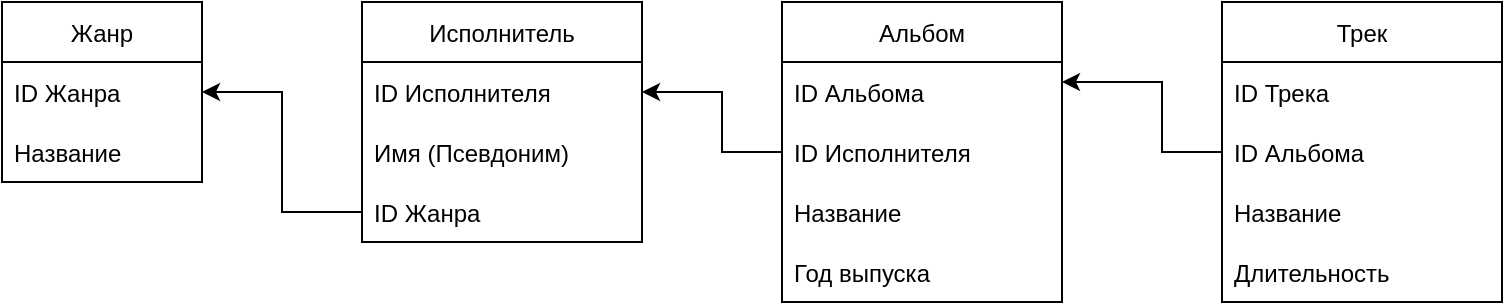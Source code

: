 <mxfile version="20.0.1" type="github">
  <diagram id="1PERM6R1pxf65QIKWMnp" name="Page-1">
    <mxGraphModel dx="854" dy="678" grid="1" gridSize="10" guides="1" tooltips="1" connect="1" arrows="1" fold="1" page="1" pageScale="1" pageWidth="827" pageHeight="1169" math="0" shadow="0">
      <root>
        <mxCell id="0" />
        <mxCell id="1" parent="0" />
        <mxCell id="GxQV9euL37HfIME3CPT0-1" value="Жанр" style="swimlane;fontStyle=0;childLayout=stackLayout;horizontal=1;startSize=30;horizontalStack=0;resizeParent=1;resizeParentMax=0;resizeLast=0;collapsible=1;marginBottom=0;" vertex="1" parent="1">
          <mxGeometry x="40" y="80" width="100" height="90" as="geometry" />
        </mxCell>
        <mxCell id="GxQV9euL37HfIME3CPT0-3" value="ID Жанра" style="text;strokeColor=none;fillColor=none;align=left;verticalAlign=middle;spacingLeft=4;spacingRight=4;overflow=hidden;points=[[0,0.5],[1,0.5]];portConstraint=eastwest;rotatable=0;" vertex="1" parent="GxQV9euL37HfIME3CPT0-1">
          <mxGeometry y="30" width="100" height="30" as="geometry" />
        </mxCell>
        <mxCell id="GxQV9euL37HfIME3CPT0-4" value="Название" style="text;strokeColor=none;fillColor=none;align=left;verticalAlign=middle;spacingLeft=4;spacingRight=4;overflow=hidden;points=[[0,0.5],[1,0.5]];portConstraint=eastwest;rotatable=0;" vertex="1" parent="GxQV9euL37HfIME3CPT0-1">
          <mxGeometry y="60" width="100" height="30" as="geometry" />
        </mxCell>
        <mxCell id="GxQV9euL37HfIME3CPT0-5" value="Исполнитель" style="swimlane;fontStyle=0;childLayout=stackLayout;horizontal=1;startSize=30;horizontalStack=0;resizeParent=1;resizeParentMax=0;resizeLast=0;collapsible=1;marginBottom=0;" vertex="1" parent="1">
          <mxGeometry x="220" y="80" width="140" height="120" as="geometry" />
        </mxCell>
        <mxCell id="GxQV9euL37HfIME3CPT0-6" value="ID Исполнителя" style="text;strokeColor=none;fillColor=none;align=left;verticalAlign=middle;spacingLeft=4;spacingRight=4;overflow=hidden;points=[[0,0.5],[1,0.5]];portConstraint=eastwest;rotatable=0;" vertex="1" parent="GxQV9euL37HfIME3CPT0-5">
          <mxGeometry y="30" width="140" height="30" as="geometry" />
        </mxCell>
        <mxCell id="GxQV9euL37HfIME3CPT0-11" value="Имя (Псевдоним)" style="text;strokeColor=none;fillColor=none;align=left;verticalAlign=middle;spacingLeft=4;spacingRight=4;overflow=hidden;points=[[0,0.5],[1,0.5]];portConstraint=eastwest;rotatable=0;" vertex="1" parent="GxQV9euL37HfIME3CPT0-5">
          <mxGeometry y="60" width="140" height="30" as="geometry" />
        </mxCell>
        <mxCell id="GxQV9euL37HfIME3CPT0-7" value="ID Жанра" style="text;strokeColor=none;fillColor=none;align=left;verticalAlign=middle;spacingLeft=4;spacingRight=4;overflow=hidden;points=[[0,0.5],[1,0.5]];portConstraint=eastwest;rotatable=0;" vertex="1" parent="GxQV9euL37HfIME3CPT0-5">
          <mxGeometry y="90" width="140" height="30" as="geometry" />
        </mxCell>
        <mxCell id="GxQV9euL37HfIME3CPT0-12" value="" style="endArrow=classic;html=1;rounded=0;exitX=0;exitY=0.5;exitDx=0;exitDy=0;entryX=1;entryY=0.5;entryDx=0;entryDy=0;" edge="1" parent="1" source="GxQV9euL37HfIME3CPT0-7" target="GxQV9euL37HfIME3CPT0-3">
          <mxGeometry width="50" height="50" relative="1" as="geometry">
            <mxPoint x="90" y="170" as="sourcePoint" />
            <mxPoint x="140" y="120" as="targetPoint" />
            <Array as="points">
              <mxPoint x="200" y="185" />
              <mxPoint x="180" y="185" />
              <mxPoint x="180" y="160" />
              <mxPoint x="180" y="125" />
              <mxPoint x="160" y="125" />
            </Array>
          </mxGeometry>
        </mxCell>
        <mxCell id="GxQV9euL37HfIME3CPT0-13" value="Альбом" style="swimlane;fontStyle=0;childLayout=stackLayout;horizontal=1;startSize=30;horizontalStack=0;resizeParent=1;resizeParentMax=0;resizeLast=0;collapsible=1;marginBottom=0;" vertex="1" parent="1">
          <mxGeometry x="430" y="80" width="140" height="150" as="geometry" />
        </mxCell>
        <mxCell id="GxQV9euL37HfIME3CPT0-14" value="ID Альбома" style="text;strokeColor=none;fillColor=none;align=left;verticalAlign=middle;spacingLeft=4;spacingRight=4;overflow=hidden;points=[[0,0.5],[1,0.5]];portConstraint=eastwest;rotatable=0;" vertex="1" parent="GxQV9euL37HfIME3CPT0-13">
          <mxGeometry y="30" width="140" height="30" as="geometry" />
        </mxCell>
        <mxCell id="GxQV9euL37HfIME3CPT0-17" value="ID Исполнителя" style="text;strokeColor=none;fillColor=none;align=left;verticalAlign=middle;spacingLeft=4;spacingRight=4;overflow=hidden;points=[[0,0.5],[1,0.5]];portConstraint=eastwest;rotatable=0;" vertex="1" parent="GxQV9euL37HfIME3CPT0-13">
          <mxGeometry y="60" width="140" height="30" as="geometry" />
        </mxCell>
        <mxCell id="GxQV9euL37HfIME3CPT0-24" value="" style="endArrow=classic;html=1;rounded=0;exitX=0;exitY=0.5;exitDx=0;exitDy=0;" edge="1" parent="GxQV9euL37HfIME3CPT0-13" source="GxQV9euL37HfIME3CPT0-21">
          <mxGeometry width="50" height="50" relative="1" as="geometry">
            <mxPoint x="90" y="90" as="sourcePoint" />
            <mxPoint x="140" y="40" as="targetPoint" />
            <Array as="points">
              <mxPoint x="190" y="75" />
              <mxPoint x="190" y="40" />
            </Array>
          </mxGeometry>
        </mxCell>
        <mxCell id="GxQV9euL37HfIME3CPT0-15" value="Название" style="text;strokeColor=none;fillColor=none;align=left;verticalAlign=middle;spacingLeft=4;spacingRight=4;overflow=hidden;points=[[0,0.5],[1,0.5]];portConstraint=eastwest;rotatable=0;" vertex="1" parent="GxQV9euL37HfIME3CPT0-13">
          <mxGeometry y="90" width="140" height="30" as="geometry" />
        </mxCell>
        <mxCell id="GxQV9euL37HfIME3CPT0-16" value="Год выпуска" style="text;strokeColor=none;fillColor=none;align=left;verticalAlign=middle;spacingLeft=4;spacingRight=4;overflow=hidden;points=[[0,0.5],[1,0.5]];portConstraint=eastwest;rotatable=0;" vertex="1" parent="GxQV9euL37HfIME3CPT0-13">
          <mxGeometry y="120" width="140" height="30" as="geometry" />
        </mxCell>
        <mxCell id="GxQV9euL37HfIME3CPT0-18" value="" style="endArrow=classic;html=1;rounded=0;entryX=1;entryY=0.5;entryDx=0;entryDy=0;exitX=0;exitY=0.5;exitDx=0;exitDy=0;" edge="1" parent="1" source="GxQV9euL37HfIME3CPT0-17" target="GxQV9euL37HfIME3CPT0-6">
          <mxGeometry width="50" height="50" relative="1" as="geometry">
            <mxPoint x="380" y="200" as="sourcePoint" />
            <mxPoint x="430" y="150" as="targetPoint" />
            <Array as="points">
              <mxPoint x="400" y="155" />
              <mxPoint x="400" y="125" />
            </Array>
          </mxGeometry>
        </mxCell>
        <mxCell id="GxQV9euL37HfIME3CPT0-19" value="Трек" style="swimlane;fontStyle=0;childLayout=stackLayout;horizontal=1;startSize=30;horizontalStack=0;resizeParent=1;resizeParentMax=0;resizeLast=0;collapsible=1;marginBottom=0;" vertex="1" parent="1">
          <mxGeometry x="650" y="80" width="140" height="150" as="geometry" />
        </mxCell>
        <mxCell id="GxQV9euL37HfIME3CPT0-20" value="ID Трека" style="text;strokeColor=none;fillColor=none;align=left;verticalAlign=middle;spacingLeft=4;spacingRight=4;overflow=hidden;points=[[0,0.5],[1,0.5]];portConstraint=eastwest;rotatable=0;" vertex="1" parent="GxQV9euL37HfIME3CPT0-19">
          <mxGeometry y="30" width="140" height="30" as="geometry" />
        </mxCell>
        <mxCell id="GxQV9euL37HfIME3CPT0-21" value="ID Альбома" style="text;strokeColor=none;fillColor=none;align=left;verticalAlign=middle;spacingLeft=4;spacingRight=4;overflow=hidden;points=[[0,0.5],[1,0.5]];portConstraint=eastwest;rotatable=0;" vertex="1" parent="GxQV9euL37HfIME3CPT0-19">
          <mxGeometry y="60" width="140" height="30" as="geometry" />
        </mxCell>
        <mxCell id="GxQV9euL37HfIME3CPT0-22" value="Название" style="text;strokeColor=none;fillColor=none;align=left;verticalAlign=middle;spacingLeft=4;spacingRight=4;overflow=hidden;points=[[0,0.5],[1,0.5]];portConstraint=eastwest;rotatable=0;" vertex="1" parent="GxQV9euL37HfIME3CPT0-19">
          <mxGeometry y="90" width="140" height="30" as="geometry" />
        </mxCell>
        <mxCell id="GxQV9euL37HfIME3CPT0-23" value="Длительность" style="text;strokeColor=none;fillColor=none;align=left;verticalAlign=middle;spacingLeft=4;spacingRight=4;overflow=hidden;points=[[0,0.5],[1,0.5]];portConstraint=eastwest;rotatable=0;" vertex="1" parent="GxQV9euL37HfIME3CPT0-19">
          <mxGeometry y="120" width="140" height="30" as="geometry" />
        </mxCell>
      </root>
    </mxGraphModel>
  </diagram>
</mxfile>
